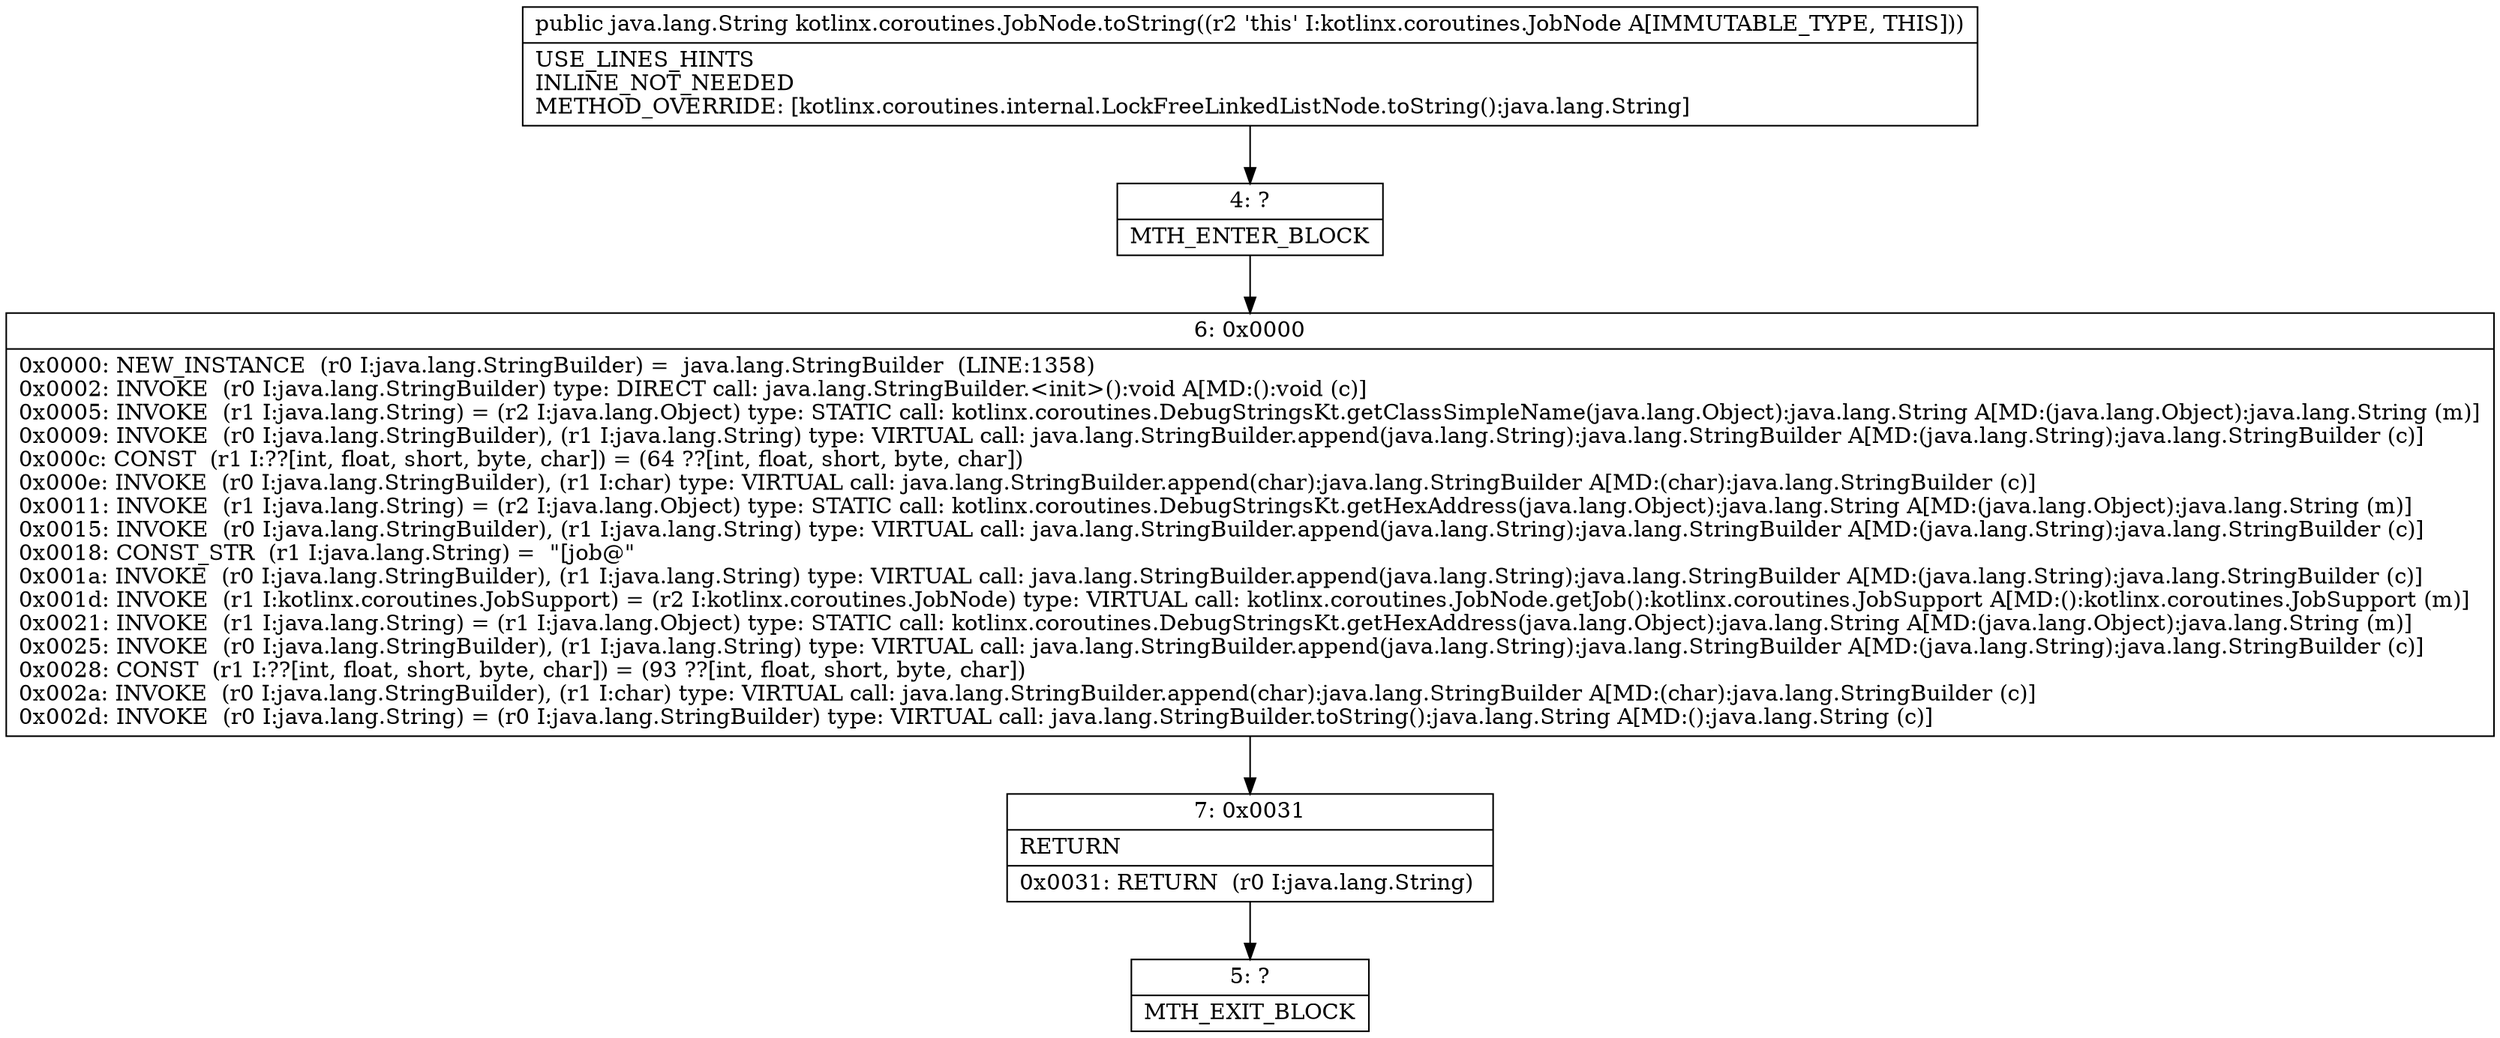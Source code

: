 digraph "CFG forkotlinx.coroutines.JobNode.toString()Ljava\/lang\/String;" {
Node_4 [shape=record,label="{4\:\ ?|MTH_ENTER_BLOCK\l}"];
Node_6 [shape=record,label="{6\:\ 0x0000|0x0000: NEW_INSTANCE  (r0 I:java.lang.StringBuilder) =  java.lang.StringBuilder  (LINE:1358)\l0x0002: INVOKE  (r0 I:java.lang.StringBuilder) type: DIRECT call: java.lang.StringBuilder.\<init\>():void A[MD:():void (c)]\l0x0005: INVOKE  (r1 I:java.lang.String) = (r2 I:java.lang.Object) type: STATIC call: kotlinx.coroutines.DebugStringsKt.getClassSimpleName(java.lang.Object):java.lang.String A[MD:(java.lang.Object):java.lang.String (m)]\l0x0009: INVOKE  (r0 I:java.lang.StringBuilder), (r1 I:java.lang.String) type: VIRTUAL call: java.lang.StringBuilder.append(java.lang.String):java.lang.StringBuilder A[MD:(java.lang.String):java.lang.StringBuilder (c)]\l0x000c: CONST  (r1 I:??[int, float, short, byte, char]) = (64 ??[int, float, short, byte, char]) \l0x000e: INVOKE  (r0 I:java.lang.StringBuilder), (r1 I:char) type: VIRTUAL call: java.lang.StringBuilder.append(char):java.lang.StringBuilder A[MD:(char):java.lang.StringBuilder (c)]\l0x0011: INVOKE  (r1 I:java.lang.String) = (r2 I:java.lang.Object) type: STATIC call: kotlinx.coroutines.DebugStringsKt.getHexAddress(java.lang.Object):java.lang.String A[MD:(java.lang.Object):java.lang.String (m)]\l0x0015: INVOKE  (r0 I:java.lang.StringBuilder), (r1 I:java.lang.String) type: VIRTUAL call: java.lang.StringBuilder.append(java.lang.String):java.lang.StringBuilder A[MD:(java.lang.String):java.lang.StringBuilder (c)]\l0x0018: CONST_STR  (r1 I:java.lang.String) =  \"[job@\" \l0x001a: INVOKE  (r0 I:java.lang.StringBuilder), (r1 I:java.lang.String) type: VIRTUAL call: java.lang.StringBuilder.append(java.lang.String):java.lang.StringBuilder A[MD:(java.lang.String):java.lang.StringBuilder (c)]\l0x001d: INVOKE  (r1 I:kotlinx.coroutines.JobSupport) = (r2 I:kotlinx.coroutines.JobNode) type: VIRTUAL call: kotlinx.coroutines.JobNode.getJob():kotlinx.coroutines.JobSupport A[MD:():kotlinx.coroutines.JobSupport (m)]\l0x0021: INVOKE  (r1 I:java.lang.String) = (r1 I:java.lang.Object) type: STATIC call: kotlinx.coroutines.DebugStringsKt.getHexAddress(java.lang.Object):java.lang.String A[MD:(java.lang.Object):java.lang.String (m)]\l0x0025: INVOKE  (r0 I:java.lang.StringBuilder), (r1 I:java.lang.String) type: VIRTUAL call: java.lang.StringBuilder.append(java.lang.String):java.lang.StringBuilder A[MD:(java.lang.String):java.lang.StringBuilder (c)]\l0x0028: CONST  (r1 I:??[int, float, short, byte, char]) = (93 ??[int, float, short, byte, char]) \l0x002a: INVOKE  (r0 I:java.lang.StringBuilder), (r1 I:char) type: VIRTUAL call: java.lang.StringBuilder.append(char):java.lang.StringBuilder A[MD:(char):java.lang.StringBuilder (c)]\l0x002d: INVOKE  (r0 I:java.lang.String) = (r0 I:java.lang.StringBuilder) type: VIRTUAL call: java.lang.StringBuilder.toString():java.lang.String A[MD:():java.lang.String (c)]\l}"];
Node_7 [shape=record,label="{7\:\ 0x0031|RETURN\l|0x0031: RETURN  (r0 I:java.lang.String) \l}"];
Node_5 [shape=record,label="{5\:\ ?|MTH_EXIT_BLOCK\l}"];
MethodNode[shape=record,label="{public java.lang.String kotlinx.coroutines.JobNode.toString((r2 'this' I:kotlinx.coroutines.JobNode A[IMMUTABLE_TYPE, THIS]))  | USE_LINES_HINTS\lINLINE_NOT_NEEDED\lMETHOD_OVERRIDE: [kotlinx.coroutines.internal.LockFreeLinkedListNode.toString():java.lang.String]\l}"];
MethodNode -> Node_4;Node_4 -> Node_6;
Node_6 -> Node_7;
Node_7 -> Node_5;
}

